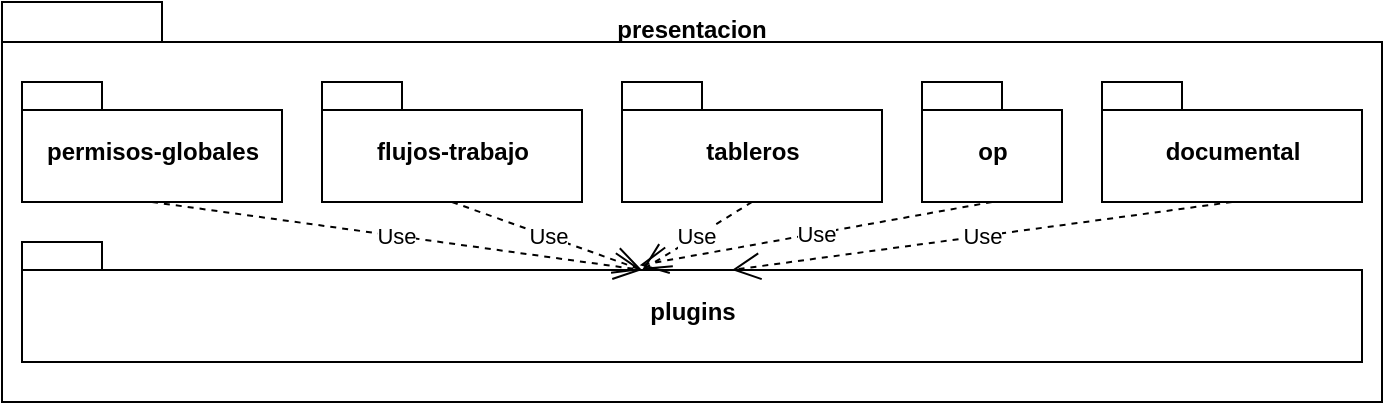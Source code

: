 <mxfile version="20.8.23" type="github"><diagram name="Page-1" id="929967ad-93f9-6ef4-fab6-5d389245f69c"><mxGraphModel dx="794" dy="509" grid="0" gridSize="10" guides="1" tooltips="1" connect="1" arrows="1" fold="1" page="1" pageScale="1.5" pageWidth="1169" pageHeight="826" background="none" math="0" shadow="0"><root><mxCell id="0" style=";html=1;"/><mxCell id="1" style=";html=1;" parent="0"/><mxCell id="1672d66443f91eb5-2" value="presentacion" style="shape=folder;tabWidth=80;tabHeight=20;tabPosition=left;strokeWidth=1;html=1;whiteSpace=wrap;align=center;fontSize=12;fontStyle=1;verticalAlign=top;" parent="1" vertex="1"><mxGeometry x="80" y="40" width="690" height="200" as="geometry"/></mxCell><mxCell id="da8Bszw_18QyjZAj_Vt4-1" value="permisos-globales&lt;br&gt;" style="shape=folder;fontStyle=1;spacingTop=10;tabWidth=40;tabHeight=14;tabPosition=left;html=1;" parent="1" vertex="1"><mxGeometry x="90" y="80" width="130" height="60" as="geometry"/></mxCell><mxCell id="da8Bszw_18QyjZAj_Vt4-2" value="flujos-trabajo" style="shape=folder;fontStyle=1;spacingTop=10;tabWidth=40;tabHeight=14;tabPosition=left;html=1;" parent="1" vertex="1"><mxGeometry x="240" y="80" width="130" height="60" as="geometry"/></mxCell><mxCell id="da8Bszw_18QyjZAj_Vt4-3" value="tableros" style="shape=folder;fontStyle=1;spacingTop=10;tabWidth=40;tabHeight=14;tabPosition=left;html=1;" parent="1" vertex="1"><mxGeometry x="390" y="80" width="130" height="60" as="geometry"/></mxCell><mxCell id="da8Bszw_18QyjZAj_Vt4-4" value="plugins" style="shape=folder;fontStyle=1;spacingTop=10;tabWidth=40;tabHeight=14;tabPosition=left;html=1;" parent="1" vertex="1"><mxGeometry x="90" y="160" width="670" height="60" as="geometry"/></mxCell><mxCell id="da8Bszw_18QyjZAj_Vt4-5" value="Use" style="endArrow=open;endSize=12;dashed=1;html=1;rounded=0;exitX=0.5;exitY=1;exitDx=0;exitDy=0;exitPerimeter=0;entryX=0;entryY=0;entryDx=310;entryDy=14;entryPerimeter=0;" parent="1" source="da8Bszw_18QyjZAj_Vt4-1" target="da8Bszw_18QyjZAj_Vt4-4" edge="1"><mxGeometry width="160" relative="1" as="geometry"><mxPoint x="190" y="340" as="sourcePoint"/><mxPoint x="420" y="380" as="targetPoint"/></mxGeometry></mxCell><mxCell id="da8Bszw_18QyjZAj_Vt4-6" value="Use" style="endArrow=open;endSize=12;dashed=1;html=1;rounded=0;exitX=0.5;exitY=1;exitDx=0;exitDy=0;exitPerimeter=0;entryX=0;entryY=0;entryDx=310;entryDy=14;entryPerimeter=0;" parent="1" source="da8Bszw_18QyjZAj_Vt4-2" target="da8Bszw_18QyjZAj_Vt4-4" edge="1"><mxGeometry width="160" relative="1" as="geometry"><mxPoint x="165" y="150" as="sourcePoint"/><mxPoint x="410" y="184" as="targetPoint"/></mxGeometry></mxCell><mxCell id="da8Bszw_18QyjZAj_Vt4-7" value="Use" style="endArrow=open;endSize=12;dashed=1;html=1;rounded=0;exitX=0.5;exitY=1;exitDx=0;exitDy=0;exitPerimeter=0;entryX=0;entryY=0;entryDx=310;entryDy=14;entryPerimeter=0;" parent="1" source="da8Bszw_18QyjZAj_Vt4-3" target="da8Bszw_18QyjZAj_Vt4-4" edge="1"><mxGeometry width="160" relative="1" as="geometry"><mxPoint x="315" y="150" as="sourcePoint"/><mxPoint x="410" y="184" as="targetPoint"/></mxGeometry></mxCell><mxCell id="da8Bszw_18QyjZAj_Vt4-8" value="op" style="shape=folder;fontStyle=1;spacingTop=10;tabWidth=40;tabHeight=14;tabPosition=left;html=1;" parent="1" vertex="1"><mxGeometry x="540" y="80" width="70" height="60" as="geometry"/></mxCell><mxCell id="da8Bszw_18QyjZAj_Vt4-11" value="documental" style="shape=folder;fontStyle=1;spacingTop=10;tabWidth=40;tabHeight=14;tabPosition=left;html=1;" parent="1" vertex="1"><mxGeometry x="630" y="80" width="130" height="60" as="geometry"/></mxCell><mxCell id="da8Bszw_18QyjZAj_Vt4-12" value="Use" style="endArrow=open;endSize=12;dashed=1;html=1;rounded=0;exitX=0.5;exitY=1;exitDx=0;exitDy=0;exitPerimeter=0;entryX=0.461;entryY=0.194;entryDx=0;entryDy=0;entryPerimeter=0;" parent="1" source="da8Bszw_18QyjZAj_Vt4-8" target="da8Bszw_18QyjZAj_Vt4-4" edge="1"><mxGeometry width="160" relative="1" as="geometry"><mxPoint x="465" y="150" as="sourcePoint"/><mxPoint x="410" y="184" as="targetPoint"/></mxGeometry></mxCell><mxCell id="da8Bszw_18QyjZAj_Vt4-13" value="Use" style="endArrow=open;endSize=12;dashed=1;html=1;rounded=0;exitX=0.5;exitY=1;exitDx=0;exitDy=0;exitPerimeter=0;entryX=0;entryY=0;entryDx=355;entryDy=14;entryPerimeter=0;" parent="1" source="da8Bszw_18QyjZAj_Vt4-11" target="da8Bszw_18QyjZAj_Vt4-4" edge="1"><mxGeometry width="160" relative="1" as="geometry"><mxPoint x="475" y="160" as="sourcePoint"/><mxPoint x="420" y="194" as="targetPoint"/></mxGeometry></mxCell></root></mxGraphModel></diagram></mxfile>